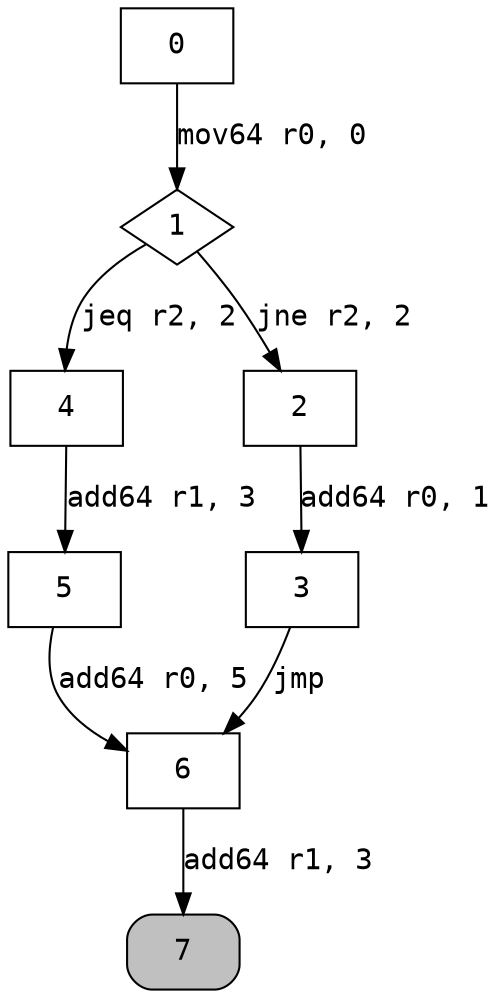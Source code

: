 digraph cfg { 
node [fontname="monospace"];
node [shape=box];
edge [fontname="monospace"];
  0 -> 1 [label="mov64 r0, 0"];
  1 -> 4 [label="jeq r2, 2"];
  1 -> 2 [label="jne r2, 2"];
  2 -> 3 [label="add64 r0, 1"];
  3 -> 6 [label="jmp"];
  4 -> 5 [label="add64 r1, 3"];
  5 -> 6 [label="add64 r0, 5"];
  6 -> 7 [label="add64 r1, 3"];
1 [shape=diamond];
7 [style="rounded,filled",fillcolor=grey];
}